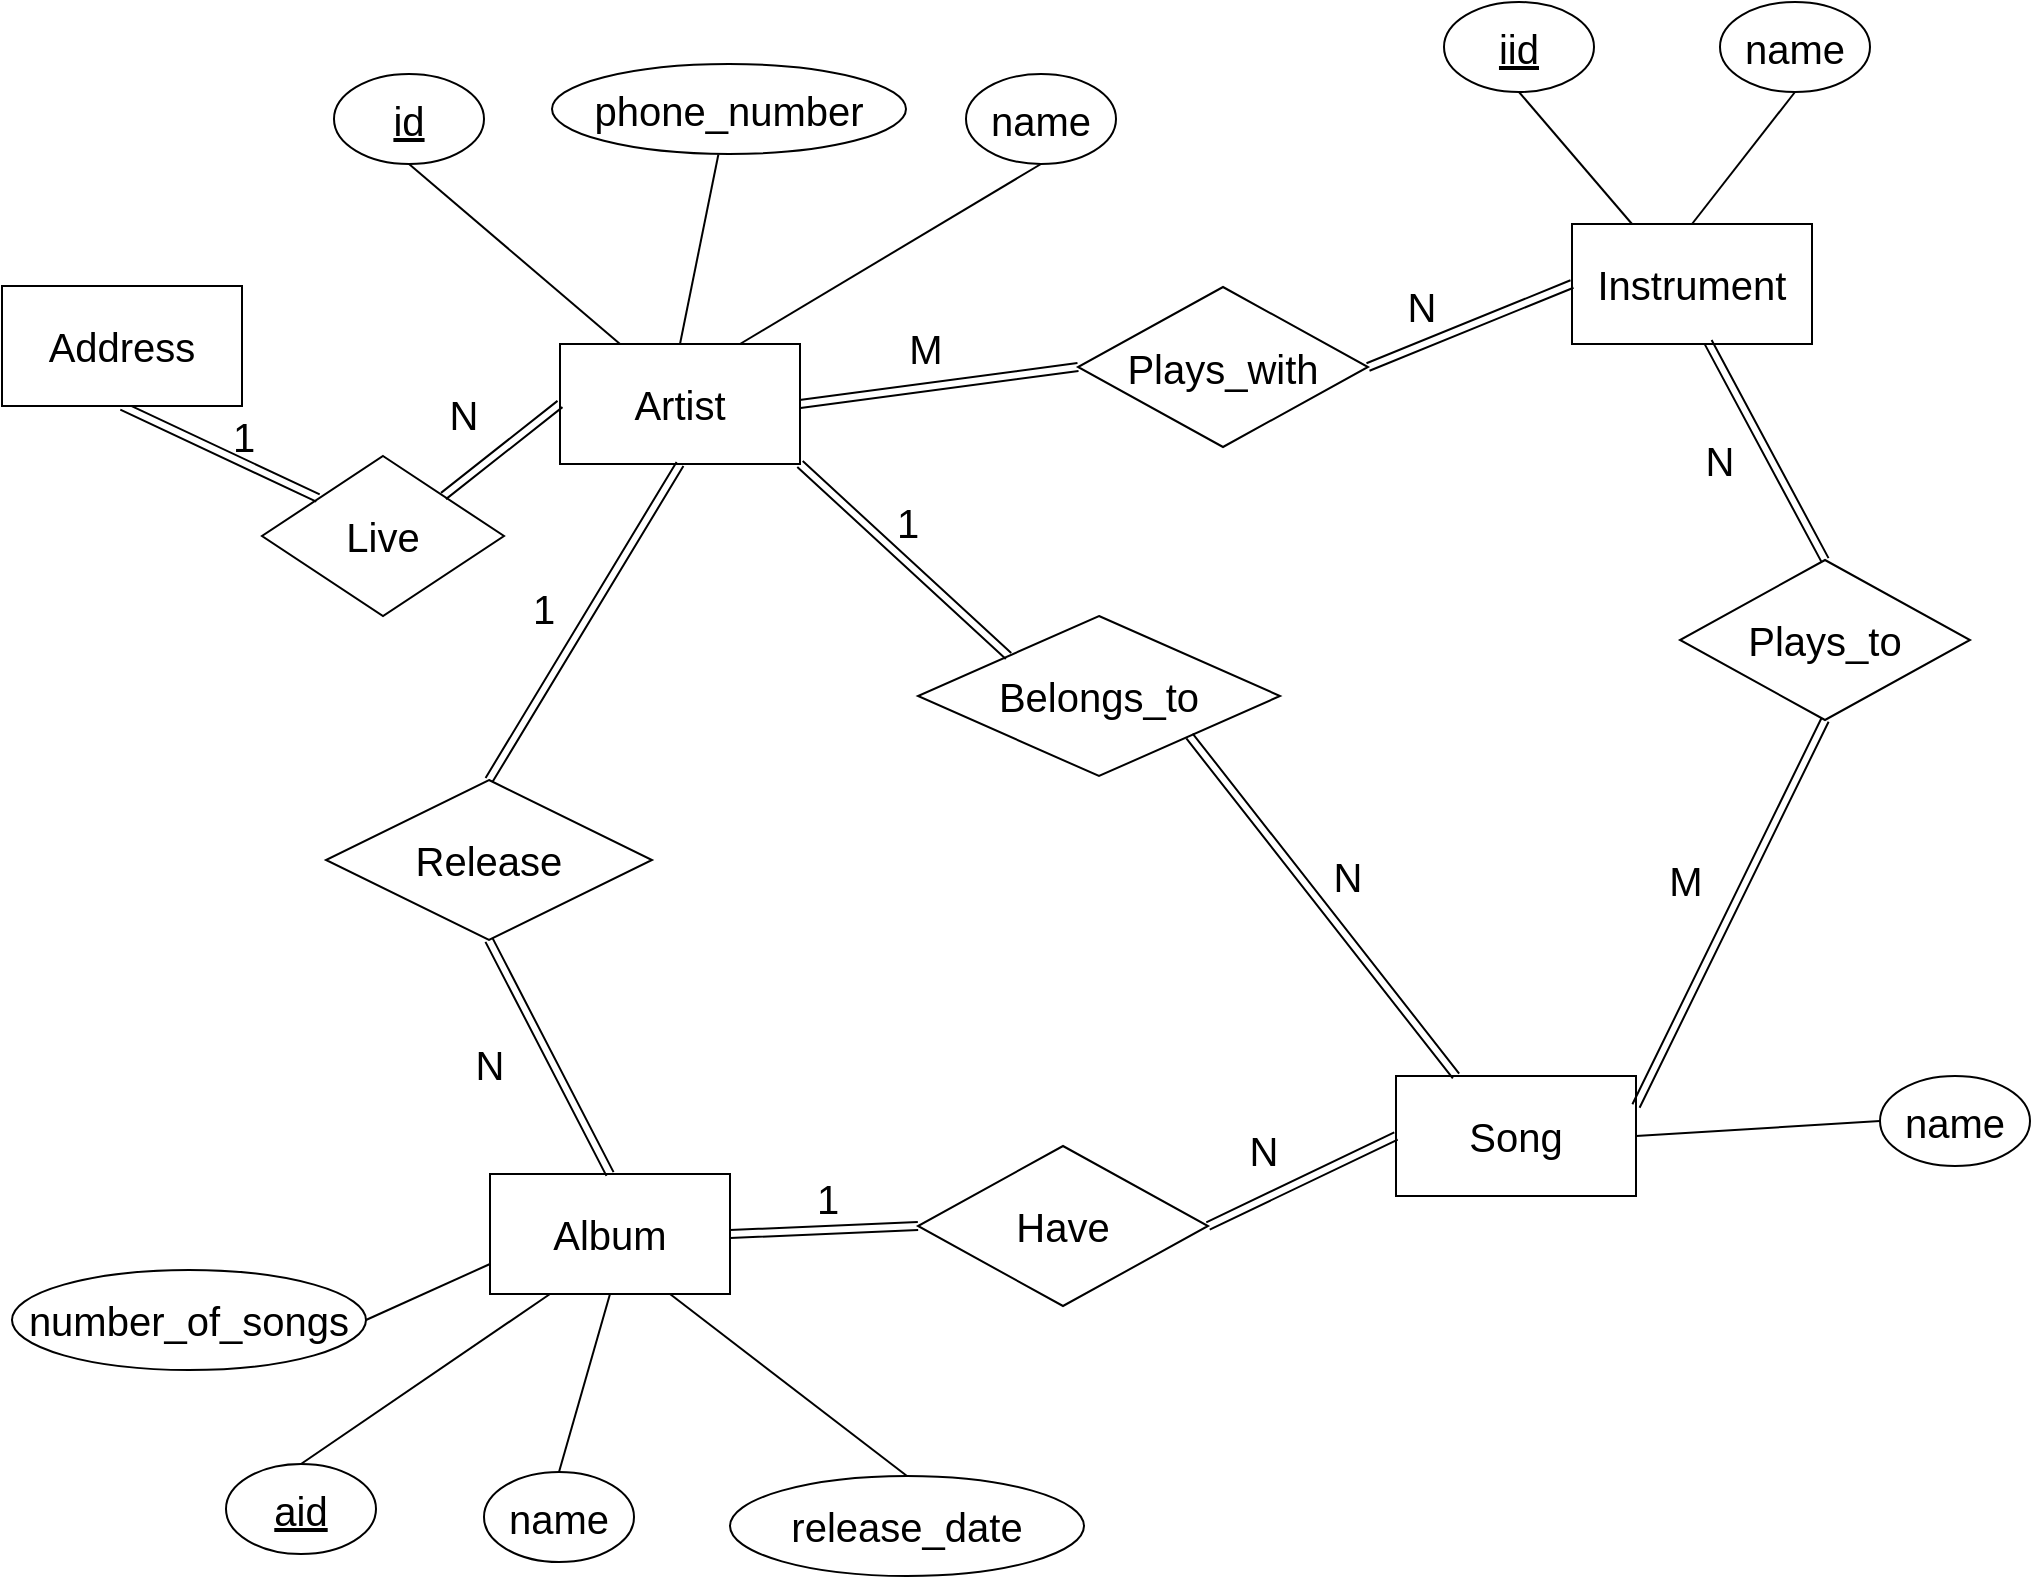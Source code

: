 <mxfile version="15.3.5" type="device"><diagram id="gFZh5s_OwyJg_BtHrBsV" name="Page-1"><mxGraphModel dx="946" dy="645" grid="0" gridSize="10" guides="1" tooltips="1" connect="1" arrows="1" fold="1" page="1" pageScale="1" pageWidth="1169" pageHeight="827" math="0" shadow="0"><root><mxCell id="0"/><mxCell id="1" parent="0"/><mxCell id="L4eeqCY4hLjHF3aQ6xhI-1" value="Artist" style="rounded=0;whiteSpace=wrap;html=1;hachureGap=4;pointerEvents=0;fontSize=20;" parent="1" vertex="1"><mxGeometry x="315" y="183" width="120" height="60" as="geometry"/></mxCell><mxCell id="L4eeqCY4hLjHF3aQ6xhI-2" value="Instrument" style="rounded=0;whiteSpace=wrap;html=1;hachureGap=4;pointerEvents=0;fontSize=20;" parent="1" vertex="1"><mxGeometry x="821" y="123" width="120" height="60" as="geometry"/></mxCell><mxCell id="L4eeqCY4hLjHF3aQ6xhI-3" value="Album" style="rounded=0;whiteSpace=wrap;html=1;hachureGap=4;pointerEvents=0;fontSize=20;" parent="1" vertex="1"><mxGeometry x="280" y="598" width="120" height="60" as="geometry"/></mxCell><mxCell id="L4eeqCY4hLjHF3aQ6xhI-4" value="Song" style="rounded=0;whiteSpace=wrap;html=1;hachureGap=4;pointerEvents=0;fontSize=20;" parent="1" vertex="1"><mxGeometry x="733" y="549" width="120" height="60" as="geometry"/></mxCell><mxCell id="L4eeqCY4hLjHF3aQ6xhI-5" value="id" style="ellipse;whiteSpace=wrap;html=1;hachureGap=4;pointerEvents=0;fontSize=20;fontStyle=4" parent="1" vertex="1"><mxGeometry x="202" y="48" width="75" height="45" as="geometry"/></mxCell><mxCell id="L4eeqCY4hLjHF3aQ6xhI-6" value="phone_number" style="ellipse;whiteSpace=wrap;html=1;hachureGap=4;pointerEvents=0;fontSize=20;" parent="1" vertex="1"><mxGeometry x="311" y="43" width="177" height="45" as="geometry"/></mxCell><mxCell id="L4eeqCY4hLjHF3aQ6xhI-8" value="name" style="ellipse;whiteSpace=wrap;html=1;hachureGap=4;pointerEvents=0;fontSize=20;" parent="1" vertex="1"><mxGeometry x="518" y="48" width="75" height="45" as="geometry"/></mxCell><mxCell id="L4eeqCY4hLjHF3aQ6xhI-9" value="" style="endArrow=none;html=1;fontSize=20;startSize=14;endSize=14;sourcePerimeterSpacing=8;targetPerimeterSpacing=8;fontStyle=1;entryX=0.5;entryY=1;entryDx=0;entryDy=0;exitX=0.25;exitY=0;exitDx=0;exitDy=0;" parent="1" source="L4eeqCY4hLjHF3aQ6xhI-1" target="L4eeqCY4hLjHF3aQ6xhI-5" edge="1"><mxGeometry width="50" height="50" relative="1" as="geometry"><mxPoint x="179" y="188" as="sourcePoint"/><mxPoint x="229" y="138" as="targetPoint"/></mxGeometry></mxCell><mxCell id="L4eeqCY4hLjHF3aQ6xhI-10" value="" style="endArrow=none;html=1;fontSize=20;startSize=14;endSize=14;sourcePerimeterSpacing=8;targetPerimeterSpacing=8;entryX=0.5;entryY=1;entryDx=0;entryDy=0;exitX=0.75;exitY=0;exitDx=0;exitDy=0;" parent="1" source="L4eeqCY4hLjHF3aQ6xhI-1" target="L4eeqCY4hLjHF3aQ6xhI-8" edge="1"><mxGeometry width="50" height="50" relative="1" as="geometry"><mxPoint x="189" y="198.0" as="sourcePoint"/><mxPoint x="239" y="148.0" as="targetPoint"/></mxGeometry></mxCell><mxCell id="L4eeqCY4hLjHF3aQ6xhI-11" value="" style="endArrow=none;html=1;fontSize=20;startSize=14;endSize=14;sourcePerimeterSpacing=8;targetPerimeterSpacing=8;entryX=0.47;entryY=1.005;entryDx=0;entryDy=0;entryPerimeter=0;exitX=0.5;exitY=0;exitDx=0;exitDy=0;" parent="1" source="L4eeqCY4hLjHF3aQ6xhI-1" target="L4eeqCY4hLjHF3aQ6xhI-6" edge="1"><mxGeometry width="50" height="50" relative="1" as="geometry"><mxPoint x="199" y="208.0" as="sourcePoint"/><mxPoint x="249" y="158.0" as="targetPoint"/></mxGeometry></mxCell><mxCell id="L4eeqCY4hLjHF3aQ6xhI-12" value="Live" style="rhombus;whiteSpace=wrap;html=1;hachureGap=4;pointerEvents=0;fontSize=20;" parent="1" vertex="1"><mxGeometry x="166" y="239" width="121" height="80" as="geometry"/></mxCell><mxCell id="L4eeqCY4hLjHF3aQ6xhI-13" value="" style="endArrow=none;html=1;fontSize=20;startSize=14;endSize=14;sourcePerimeterSpacing=8;targetPerimeterSpacing=8;entryX=0.5;entryY=1;entryDx=0;entryDy=0;exitX=0.25;exitY=0;exitDx=0;exitDy=0;" parent="1" edge="1" target="x5Nw9QTKRJm0_talKnXi-1" source="L4eeqCY4hLjHF3aQ6xhI-2"><mxGeometry width="50" height="50" relative="1" as="geometry"><mxPoint x="738" y="123" as="sourcePoint"/><mxPoint x="788" y="73" as="targetPoint"/></mxGeometry></mxCell><mxCell id="L4eeqCY4hLjHF3aQ6xhI-14" value="" style="endArrow=none;html=1;fontSize=20;startSize=14;endSize=14;sourcePerimeterSpacing=8;targetPerimeterSpacing=8;exitX=0.5;exitY=0;exitDx=0;exitDy=0;entryX=0.25;entryY=1;entryDx=0;entryDy=0;" parent="1" edge="1" target="L4eeqCY4hLjHF3aQ6xhI-3" source="x5Nw9QTKRJm0_talKnXi-3"><mxGeometry width="50" height="50" relative="1" as="geometry"><mxPoint x="193" y="727" as="sourcePoint"/><mxPoint x="304" y="677" as="targetPoint"/></mxGeometry></mxCell><mxCell id="L4eeqCY4hLjHF3aQ6xhI-15" value="" style="endArrow=none;html=1;fontSize=20;startSize=14;endSize=14;sourcePerimeterSpacing=8;targetPerimeterSpacing=8;entryX=0.5;entryY=1;entryDx=0;entryDy=0;shape=link;" parent="1" target="x5Nw9QTKRJm0_talKnXi-22" edge="1"><mxGeometry width="50" height="50" relative="1" as="geometry"><mxPoint x="194" y="260" as="sourcePoint"/><mxPoint x="81.5" y="217" as="targetPoint"/></mxGeometry></mxCell><mxCell id="L4eeqCY4hLjHF3aQ6xhI-16" value="" style="endArrow=none;html=1;fontSize=20;startSize=14;endSize=14;sourcePerimeterSpacing=8;targetPerimeterSpacing=8;entryX=0.5;entryY=1;entryDx=0;entryDy=0;exitX=0.5;exitY=0;exitDx=0;exitDy=0;" parent="1" edge="1" target="x5Nw9QTKRJm0_talKnXi-2" source="L4eeqCY4hLjHF3aQ6xhI-2"><mxGeometry width="50" height="50" relative="1" as="geometry"><mxPoint x="941" y="107" as="sourcePoint"/><mxPoint x="991" y="57" as="targetPoint"/></mxGeometry></mxCell><mxCell id="L4eeqCY4hLjHF3aQ6xhI-17" value="" style="endArrow=none;html=1;fontSize=20;startSize=14;endSize=14;sourcePerimeterSpacing=8;targetPerimeterSpacing=8;entryX=0;entryY=0.5;entryDx=0;entryDy=0;exitX=1;exitY=0;exitDx=0;exitDy=0;shape=link;" parent="1" source="L4eeqCY4hLjHF3aQ6xhI-12" target="L4eeqCY4hLjHF3aQ6xhI-1" edge="1"><mxGeometry width="50" height="50" relative="1" as="geometry"><mxPoint x="253" y="254" as="sourcePoint"/><mxPoint x="303" y="204" as="targetPoint"/></mxGeometry></mxCell><mxCell id="x5Nw9QTKRJm0_talKnXi-1" value="iid" style="ellipse;whiteSpace=wrap;html=1;hachureGap=4;pointerEvents=0;fontSize=20;fontStyle=4" vertex="1" parent="1"><mxGeometry x="757" y="12" width="75" height="45" as="geometry"/></mxCell><mxCell id="x5Nw9QTKRJm0_talKnXi-2" value="name" style="ellipse;whiteSpace=wrap;html=1;hachureGap=4;pointerEvents=0;fontSize=20;" vertex="1" parent="1"><mxGeometry x="895" y="12" width="75" height="45" as="geometry"/></mxCell><mxCell id="x5Nw9QTKRJm0_talKnXi-3" value="aid" style="ellipse;whiteSpace=wrap;html=1;hachureGap=4;pointerEvents=0;fontSize=20;fontStyle=4" vertex="1" parent="1"><mxGeometry x="148" y="743" width="75" height="45" as="geometry"/></mxCell><mxCell id="x5Nw9QTKRJm0_talKnXi-4" value="name" style="ellipse;whiteSpace=wrap;html=1;hachureGap=4;pointerEvents=0;fontSize=20;" vertex="1" parent="1"><mxGeometry x="277" y="747" width="75" height="45" as="geometry"/></mxCell><mxCell id="x5Nw9QTKRJm0_talKnXi-6" value="release_date" style="ellipse;whiteSpace=wrap;html=1;hachureGap=4;pointerEvents=0;fontSize=20;" vertex="1" parent="1"><mxGeometry x="400" y="749" width="177" height="50" as="geometry"/></mxCell><mxCell id="x5Nw9QTKRJm0_talKnXi-7" value="" style="endArrow=none;html=1;fontSize=20;startSize=14;endSize=14;sourcePerimeterSpacing=8;targetPerimeterSpacing=8;entryX=0.5;entryY=1;entryDx=0;entryDy=0;exitX=0.5;exitY=0;exitDx=0;exitDy=0;" edge="1" parent="1" source="x5Nw9QTKRJm0_talKnXi-4" target="L4eeqCY4hLjHF3aQ6xhI-3"><mxGeometry width="50" height="50" relative="1" as="geometry"><mxPoint x="302" y="728" as="sourcePoint"/><mxPoint x="352" y="678" as="targetPoint"/></mxGeometry></mxCell><mxCell id="x5Nw9QTKRJm0_talKnXi-8" value="" style="endArrow=none;html=1;fontSize=20;startSize=14;endSize=14;sourcePerimeterSpacing=8;targetPerimeterSpacing=8;entryX=0.75;entryY=1;entryDx=0;entryDy=0;exitX=0.5;exitY=0;exitDx=0;exitDy=0;" edge="1" parent="1" source="x5Nw9QTKRJm0_talKnXi-6" target="L4eeqCY4hLjHF3aQ6xhI-3"><mxGeometry width="50" height="50" relative="1" as="geometry"><mxPoint x="504" y="707" as="sourcePoint"/><mxPoint x="554" y="657" as="targetPoint"/></mxGeometry></mxCell><mxCell id="x5Nw9QTKRJm0_talKnXi-10" value="name" style="ellipse;whiteSpace=wrap;html=1;hachureGap=4;pointerEvents=0;fontSize=20;" vertex="1" parent="1"><mxGeometry x="975" y="549" width="75" height="45" as="geometry"/></mxCell><mxCell id="x5Nw9QTKRJm0_talKnXi-11" value="" style="endArrow=none;html=1;fontSize=20;startSize=14;endSize=14;sourcePerimeterSpacing=8;targetPerimeterSpacing=8;entryX=0;entryY=0.5;entryDx=0;entryDy=0;exitX=1;exitY=0.5;exitDx=0;exitDy=0;" edge="1" parent="1" source="L4eeqCY4hLjHF3aQ6xhI-4" target="x5Nw9QTKRJm0_talKnXi-10"><mxGeometry width="50" height="50" relative="1" as="geometry"><mxPoint x="674" y="586" as="sourcePoint"/><mxPoint x="699.5" y="497" as="targetPoint"/></mxGeometry></mxCell><mxCell id="x5Nw9QTKRJm0_talKnXi-12" value="Belongs_to" style="rhombus;whiteSpace=wrap;html=1;hachureGap=4;pointerEvents=0;fontSize=20;" vertex="1" parent="1"><mxGeometry x="494" y="319" width="181" height="80" as="geometry"/></mxCell><mxCell id="x5Nw9QTKRJm0_talKnXi-13" value="" style="endArrow=none;html=1;fontSize=20;startSize=14;endSize=14;sourcePerimeterSpacing=8;targetPerimeterSpacing=8;entryX=1;entryY=1;entryDx=0;entryDy=0;exitX=0;exitY=0;exitDx=0;exitDy=0;shape=link;" edge="1" parent="1" source="x5Nw9QTKRJm0_talKnXi-12" target="L4eeqCY4hLjHF3aQ6xhI-1"><mxGeometry width="50" height="50" relative="1" as="geometry"><mxPoint x="391" y="314" as="sourcePoint"/><mxPoint x="441" y="264" as="targetPoint"/></mxGeometry></mxCell><mxCell id="x5Nw9QTKRJm0_talKnXi-14" value="" style="endArrow=none;html=1;fontSize=20;startSize=14;endSize=14;sourcePerimeterSpacing=8;targetPerimeterSpacing=8;entryX=1;entryY=1;entryDx=0;entryDy=0;exitX=0.25;exitY=0;exitDx=0;exitDy=0;shape=link;" edge="1" parent="1" source="L4eeqCY4hLjHF3aQ6xhI-4" target="x5Nw9QTKRJm0_talKnXi-12"><mxGeometry width="50" height="50" relative="1" as="geometry"><mxPoint x="630" y="467" as="sourcePoint"/><mxPoint x="680" y="417" as="targetPoint"/></mxGeometry></mxCell><mxCell id="x5Nw9QTKRJm0_talKnXi-15" value="1" style="text;html=1;strokeColor=none;fillColor=none;align=center;verticalAlign=middle;whiteSpace=wrap;rounded=0;hachureGap=4;pointerEvents=0;fontSize=20;" vertex="1" parent="1"><mxGeometry x="468.5" y="262" width="40" height="20" as="geometry"/></mxCell><mxCell id="x5Nw9QTKRJm0_talKnXi-16" value="N" style="text;html=1;strokeColor=none;fillColor=none;align=center;verticalAlign=middle;whiteSpace=wrap;rounded=0;hachureGap=4;pointerEvents=0;fontSize=20;" vertex="1" parent="1"><mxGeometry x="689" y="439" width="40" height="20" as="geometry"/></mxCell><mxCell id="x5Nw9QTKRJm0_talKnXi-17" value="Plays_with" style="rhombus;whiteSpace=wrap;html=1;hachureGap=4;pointerEvents=0;fontSize=20;" vertex="1" parent="1"><mxGeometry x="574" y="154.5" width="145" height="80" as="geometry"/></mxCell><mxCell id="x5Nw9QTKRJm0_talKnXi-18" value="" style="endArrow=none;html=1;fontSize=20;startSize=14;endSize=14;sourcePerimeterSpacing=8;targetPerimeterSpacing=8;exitX=1;exitY=0.5;exitDx=0;exitDy=0;entryX=0;entryY=0.5;entryDx=0;entryDy=0;shape=link;" edge="1" parent="1" source="L4eeqCY4hLjHF3aQ6xhI-1" target="x5Nw9QTKRJm0_talKnXi-17"><mxGeometry width="50" height="50" relative="1" as="geometry"><mxPoint x="451" y="225" as="sourcePoint"/><mxPoint x="501" y="175" as="targetPoint"/></mxGeometry></mxCell><mxCell id="x5Nw9QTKRJm0_talKnXi-19" value="" style="endArrow=none;html=1;fontSize=20;startSize=14;endSize=14;sourcePerimeterSpacing=8;targetPerimeterSpacing=8;exitX=1;exitY=0.5;exitDx=0;exitDy=0;entryX=0;entryY=0.5;entryDx=0;entryDy=0;shape=link;" edge="1" parent="1" source="x5Nw9QTKRJm0_talKnXi-17" target="L4eeqCY4hLjHF3aQ6xhI-2"><mxGeometry width="50" height="50" relative="1" as="geometry"><mxPoint x="698" y="163" as="sourcePoint"/><mxPoint x="748" y="113" as="targetPoint"/></mxGeometry></mxCell><mxCell id="x5Nw9QTKRJm0_talKnXi-20" value="M" style="text;html=1;strokeColor=none;fillColor=none;align=center;verticalAlign=middle;whiteSpace=wrap;rounded=0;hachureGap=4;pointerEvents=0;fontSize=20;" vertex="1" parent="1"><mxGeometry x="478" y="175" width="40" height="20" as="geometry"/></mxCell><mxCell id="x5Nw9QTKRJm0_talKnXi-21" value="N" style="text;html=1;strokeColor=none;fillColor=none;align=center;verticalAlign=middle;whiteSpace=wrap;rounded=0;hachureGap=4;pointerEvents=0;fontSize=20;" vertex="1" parent="1"><mxGeometry x="726" y="154" width="40" height="20" as="geometry"/></mxCell><mxCell id="x5Nw9QTKRJm0_talKnXi-22" value="Address" style="rounded=0;whiteSpace=wrap;html=1;hachureGap=4;pointerEvents=0;fontSize=20;" vertex="1" parent="1"><mxGeometry x="36" y="154" width="120" height="60" as="geometry"/></mxCell><mxCell id="x5Nw9QTKRJm0_talKnXi-23" value="number_of_songs" style="ellipse;whiteSpace=wrap;html=1;hachureGap=4;pointerEvents=0;fontSize=20;" vertex="1" parent="1"><mxGeometry x="41" y="646" width="177" height="50" as="geometry"/></mxCell><mxCell id="x5Nw9QTKRJm0_talKnXi-24" value="" style="endArrow=none;html=1;fontSize=20;startSize=14;endSize=14;sourcePerimeterSpacing=8;targetPerimeterSpacing=8;entryX=0;entryY=0.75;entryDx=0;entryDy=0;exitX=1;exitY=0.5;exitDx=0;exitDy=0;" edge="1" parent="1" source="x5Nw9QTKRJm0_talKnXi-23" target="L4eeqCY4hLjHF3aQ6xhI-3"><mxGeometry width="50" height="50" relative="1" as="geometry"><mxPoint x="193" y="648" as="sourcePoint"/><mxPoint x="243" y="598" as="targetPoint"/></mxGeometry></mxCell><mxCell id="x5Nw9QTKRJm0_talKnXi-25" value="Have" style="rhombus;whiteSpace=wrap;html=1;hachureGap=4;pointerEvents=0;fontSize=20;" vertex="1" parent="1"><mxGeometry x="494" y="584" width="145" height="80" as="geometry"/></mxCell><mxCell id="x5Nw9QTKRJm0_talKnXi-26" value="" style="endArrow=none;html=1;fontSize=20;startSize=14;endSize=14;sourcePerimeterSpacing=8;targetPerimeterSpacing=8;exitX=1;exitY=0.5;exitDx=0;exitDy=0;entryX=0;entryY=0.5;entryDx=0;entryDy=0;shape=link;" edge="1" parent="1" source="L4eeqCY4hLjHF3aQ6xhI-3" target="x5Nw9QTKRJm0_talKnXi-25"><mxGeometry width="50" height="50" relative="1" as="geometry"><mxPoint x="422" y="615" as="sourcePoint"/><mxPoint x="472" y="565" as="targetPoint"/></mxGeometry></mxCell><mxCell id="x5Nw9QTKRJm0_talKnXi-27" value="" style="endArrow=none;html=1;fontSize=20;startSize=14;endSize=14;sourcePerimeterSpacing=8;targetPerimeterSpacing=8;exitX=1;exitY=0.5;exitDx=0;exitDy=0;entryX=0;entryY=0.5;entryDx=0;entryDy=0;shape=link;" edge="1" parent="1" source="x5Nw9QTKRJm0_talKnXi-25" target="L4eeqCY4hLjHF3aQ6xhI-4"><mxGeometry width="50" height="50" relative="1" as="geometry"><mxPoint x="599.5" y="592" as="sourcePoint"/><mxPoint x="693.5" y="588" as="targetPoint"/></mxGeometry></mxCell><mxCell id="x5Nw9QTKRJm0_talKnXi-28" value="1" style="text;html=1;strokeColor=none;fillColor=none;align=center;verticalAlign=middle;whiteSpace=wrap;rounded=0;hachureGap=4;pointerEvents=0;fontSize=20;" vertex="1" parent="1"><mxGeometry x="428.5" y="600" width="40" height="20" as="geometry"/></mxCell><mxCell id="x5Nw9QTKRJm0_talKnXi-29" value="N" style="text;html=1;strokeColor=none;fillColor=none;align=center;verticalAlign=middle;whiteSpace=wrap;rounded=0;hachureGap=4;pointerEvents=0;fontSize=20;" vertex="1" parent="1"><mxGeometry x="647" y="576" width="40" height="20" as="geometry"/></mxCell><mxCell id="x5Nw9QTKRJm0_talKnXi-31" value="Plays_to&lt;br&gt;" style="rhombus;whiteSpace=wrap;html=1;hachureGap=4;pointerEvents=0;fontSize=20;" vertex="1" parent="1"><mxGeometry x="875" y="291" width="145" height="80" as="geometry"/></mxCell><mxCell id="x5Nw9QTKRJm0_talKnXi-32" value="" style="endArrow=none;html=1;fontSize=20;startSize=14;endSize=14;sourcePerimeterSpacing=8;targetPerimeterSpacing=8;entryX=0.5;entryY=1;entryDx=0;entryDy=0;exitX=1;exitY=0.25;exitDx=0;exitDy=0;shape=link;" edge="1" parent="1" source="L4eeqCY4hLjHF3aQ6xhI-4" target="x5Nw9QTKRJm0_talKnXi-31"><mxGeometry width="50" height="50" relative="1" as="geometry"><mxPoint x="895" y="467" as="sourcePoint"/><mxPoint x="945" y="417" as="targetPoint"/></mxGeometry></mxCell><mxCell id="x5Nw9QTKRJm0_talKnXi-33" value="" style="endArrow=none;html=1;fontSize=20;startSize=14;endSize=14;sourcePerimeterSpacing=8;targetPerimeterSpacing=8;entryX=0.567;entryY=0.983;entryDx=0;entryDy=0;entryPerimeter=0;exitX=0.5;exitY=0;exitDx=0;exitDy=0;shape=link;" edge="1" parent="1" source="x5Nw9QTKRJm0_talKnXi-31" target="L4eeqCY4hLjHF3aQ6xhI-2"><mxGeometry width="50" height="50" relative="1" as="geometry"><mxPoint x="768" y="386" as="sourcePoint"/><mxPoint x="818" y="336" as="targetPoint"/></mxGeometry></mxCell><mxCell id="x5Nw9QTKRJm0_talKnXi-34" value="M" style="text;html=1;strokeColor=none;fillColor=none;align=center;verticalAlign=middle;whiteSpace=wrap;rounded=0;hachureGap=4;pointerEvents=0;fontSize=20;" vertex="1" parent="1"><mxGeometry x="858" y="441" width="40" height="20" as="geometry"/></mxCell><mxCell id="x5Nw9QTKRJm0_talKnXi-35" value="N" style="text;html=1;strokeColor=none;fillColor=none;align=center;verticalAlign=middle;whiteSpace=wrap;rounded=0;hachureGap=4;pointerEvents=0;fontSize=20;" vertex="1" parent="1"><mxGeometry x="875" y="231" width="40" height="20" as="geometry"/></mxCell><mxCell id="x5Nw9QTKRJm0_talKnXi-36" value="1" style="text;html=1;strokeColor=none;fillColor=none;align=center;verticalAlign=middle;whiteSpace=wrap;rounded=0;hachureGap=4;pointerEvents=0;fontSize=20;" vertex="1" parent="1"><mxGeometry x="137" y="219" width="40" height="20" as="geometry"/></mxCell><mxCell id="x5Nw9QTKRJm0_talKnXi-37" value="N" style="text;html=1;strokeColor=none;fillColor=none;align=center;verticalAlign=middle;whiteSpace=wrap;rounded=0;hachureGap=4;pointerEvents=0;fontSize=20;" vertex="1" parent="1"><mxGeometry x="247" y="208" width="40" height="20" as="geometry"/></mxCell><mxCell id="x5Nw9QTKRJm0_talKnXi-38" value="Release" style="rhombus;whiteSpace=wrap;html=1;hachureGap=4;pointerEvents=0;fontSize=20;" vertex="1" parent="1"><mxGeometry x="198" y="401" width="163" height="80" as="geometry"/></mxCell><mxCell id="x5Nw9QTKRJm0_talKnXi-39" value="" style="endArrow=none;html=1;fontSize=20;startSize=14;endSize=14;sourcePerimeterSpacing=8;targetPerimeterSpacing=8;entryX=0.5;entryY=1;entryDx=0;entryDy=0;exitX=0.5;exitY=0;exitDx=0;exitDy=0;shape=link;" edge="1" parent="1" source="x5Nw9QTKRJm0_talKnXi-38" target="L4eeqCY4hLjHF3aQ6xhI-1"><mxGeometry width="50" height="50" relative="1" as="geometry"><mxPoint x="324" y="347" as="sourcePoint"/><mxPoint x="374" y="297" as="targetPoint"/></mxGeometry></mxCell><mxCell id="x5Nw9QTKRJm0_talKnXi-40" value="" style="endArrow=none;html=1;fontSize=20;startSize=14;endSize=14;sourcePerimeterSpacing=8;targetPerimeterSpacing=8;entryX=0.5;entryY=1;entryDx=0;entryDy=0;exitX=0.5;exitY=0;exitDx=0;exitDy=0;shape=link;" edge="1" parent="1" source="L4eeqCY4hLjHF3aQ6xhI-3" target="x5Nw9QTKRJm0_talKnXi-38"><mxGeometry width="50" height="50" relative="1" as="geometry"><mxPoint x="292" y="549" as="sourcePoint"/><mxPoint x="342" y="499" as="targetPoint"/></mxGeometry></mxCell><mxCell id="x5Nw9QTKRJm0_talKnXi-41" value="1" style="text;html=1;strokeColor=none;fillColor=none;align=center;verticalAlign=middle;whiteSpace=wrap;rounded=0;hachureGap=4;pointerEvents=0;fontSize=20;" vertex="1" parent="1"><mxGeometry x="287" y="305" width="40" height="20" as="geometry"/></mxCell><mxCell id="x5Nw9QTKRJm0_talKnXi-42" value="N" style="text;html=1;strokeColor=none;fillColor=none;align=center;verticalAlign=middle;whiteSpace=wrap;rounded=0;hachureGap=4;pointerEvents=0;fontSize=20;" vertex="1" parent="1"><mxGeometry x="259.5" y="533" width="40" height="20" as="geometry"/></mxCell></root></mxGraphModel></diagram></mxfile>
